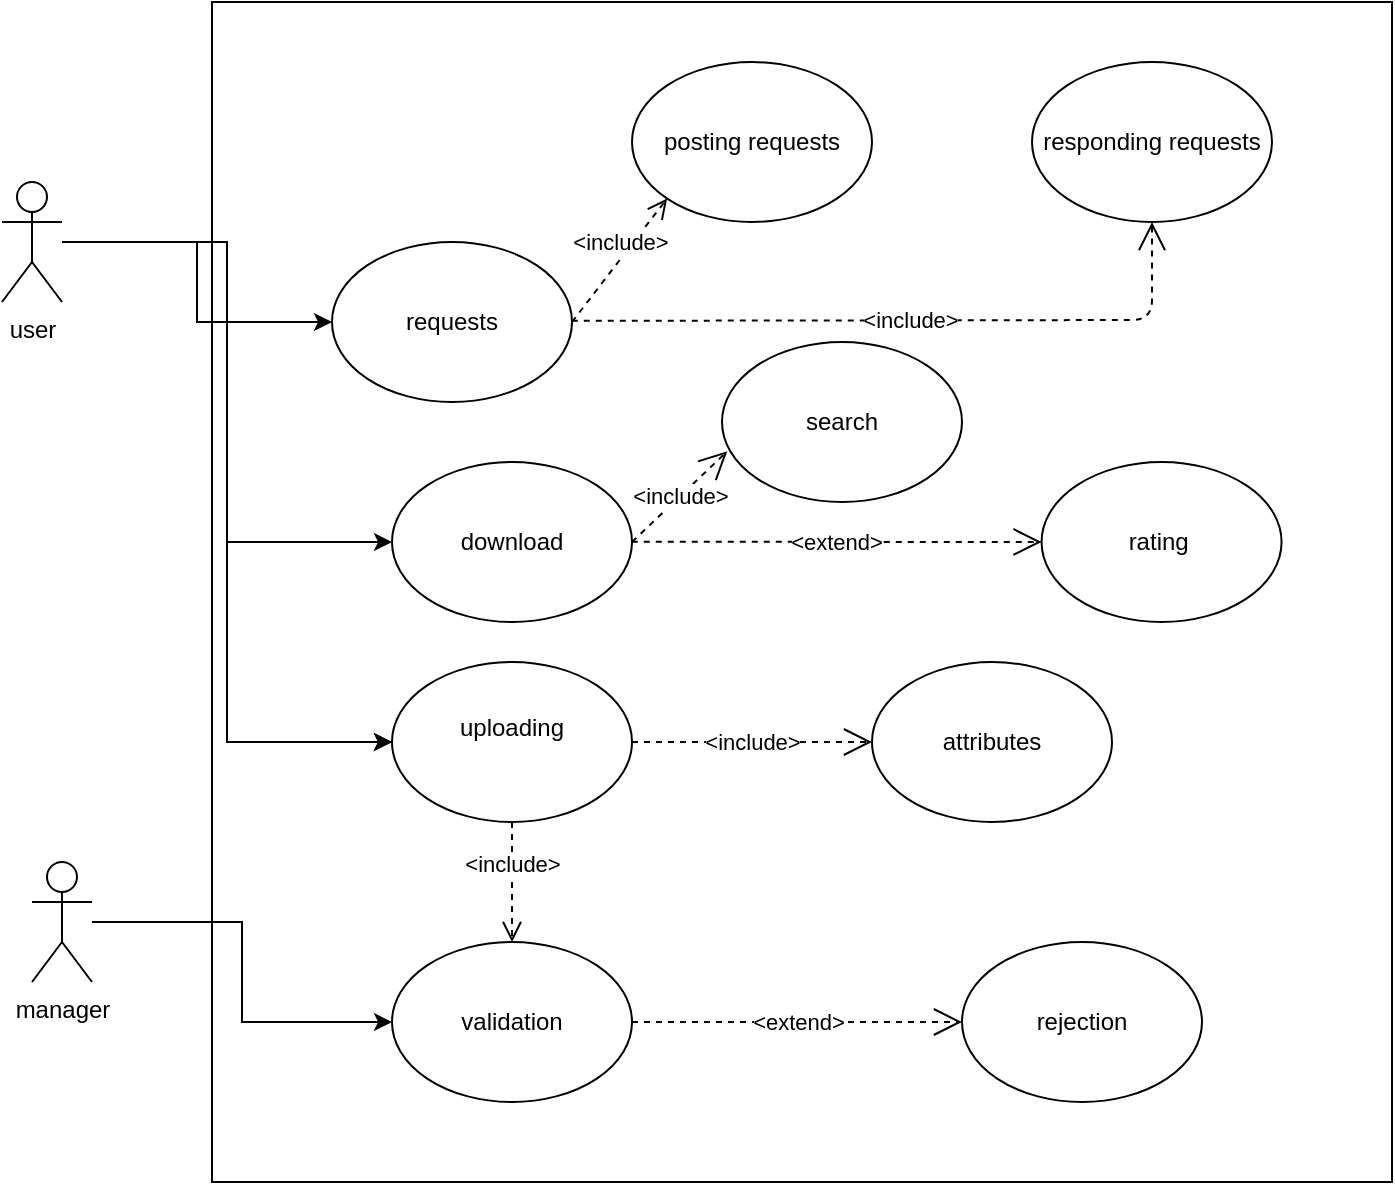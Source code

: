 <mxfile version="10.6.1" type="github"><diagram id="0HqVr5rBf0FaAJESP0WC" name="Page-1"><mxGraphModel dx="917" dy="617" grid="1" gridSize="10" guides="1" tooltips="1" connect="1" arrows="1" fold="1" page="1" pageScale="1" pageWidth="850" pageHeight="1100" math="0" shadow="0"><root><mxCell id="0"/><mxCell id="1" parent="0"/><mxCell id="h5A1h8DQtLtxnfSDSRdn-1" value="" style="whiteSpace=wrap;html=1;aspect=fixed;" parent="1" vertex="1"><mxGeometry x="145" y="40" width="590" height="590" as="geometry"/></mxCell><mxCell id="h5A1h8DQtLtxnfSDSRdn-2" style="edgeStyle=orthogonalEdgeStyle;rounded=0;orthogonalLoop=1;jettySize=auto;html=1;entryX=0;entryY=0.5;entryDx=0;entryDy=0;" parent="1" source="h5A1h8DQtLtxnfSDSRdn-5" target="h5A1h8DQtLtxnfSDSRdn-11" edge="1"><mxGeometry relative="1" as="geometry"/></mxCell><mxCell id="h5A1h8DQtLtxnfSDSRdn-3" style="edgeStyle=orthogonalEdgeStyle;rounded=0;orthogonalLoop=1;jettySize=auto;html=1;entryX=0;entryY=0.5;entryDx=0;entryDy=0;" parent="1" source="h5A1h8DQtLtxnfSDSRdn-5" target="h5A1h8DQtLtxnfSDSRdn-11" edge="1"><mxGeometry relative="1" as="geometry"/></mxCell><mxCell id="h5A1h8DQtLtxnfSDSRdn-4" style="edgeStyle=orthogonalEdgeStyle;rounded=0;orthogonalLoop=1;jettySize=auto;html=1;entryX=0;entryY=0.5;entryDx=0;entryDy=0;" parent="1" source="h5A1h8DQtLtxnfSDSRdn-5" target="h5A1h8DQtLtxnfSDSRdn-15" edge="1"><mxGeometry relative="1" as="geometry"/></mxCell><mxCell id="h5A1h8DQtLtxnfSDSRdn-5" value="user&lt;br&gt;&lt;br&gt;" style="shape=umlActor;verticalLabelPosition=bottom;labelBackgroundColor=#ffffff;verticalAlign=top;html=1;outlineConnect=0;" parent="1" vertex="1"><mxGeometry x="40" y="130" width="30" height="60" as="geometry"/></mxCell><mxCell id="h5A1h8DQtLtxnfSDSRdn-6" value="requests" style="ellipse;whiteSpace=wrap;html=1;" parent="1" vertex="1"><mxGeometry x="205" y="160" width="120" height="80" as="geometry"/></mxCell><mxCell id="h5A1h8DQtLtxnfSDSRdn-7" value="posting requests" style="ellipse;whiteSpace=wrap;html=1;" parent="1" vertex="1"><mxGeometry x="355" y="70" width="120" height="80" as="geometry"/></mxCell><mxCell id="h5A1h8DQtLtxnfSDSRdn-8" style="edgeStyle=orthogonalEdgeStyle;rounded=0;orthogonalLoop=1;jettySize=auto;html=1;" parent="1" source="h5A1h8DQtLtxnfSDSRdn-9" target="h5A1h8DQtLtxnfSDSRdn-12" edge="1"><mxGeometry relative="1" as="geometry"/></mxCell><mxCell id="h5A1h8DQtLtxnfSDSRdn-9" value="manager" style="shape=umlActor;verticalLabelPosition=bottom;labelBackgroundColor=#ffffff;verticalAlign=top;html=1;outlineConnect=0;" parent="1" vertex="1"><mxGeometry x="55" y="470" width="30" height="60" as="geometry"/></mxCell><mxCell id="h5A1h8DQtLtxnfSDSRdn-10" value="responding requests&lt;br&gt;" style="ellipse;whiteSpace=wrap;html=1;" parent="1" vertex="1"><mxGeometry x="555" y="70" width="120" height="80" as="geometry"/></mxCell><mxCell id="h5A1h8DQtLtxnfSDSRdn-11" value="uploading&lt;br&gt;&lt;br&gt;" style="ellipse;whiteSpace=wrap;html=1;" parent="1" vertex="1"><mxGeometry x="235" y="370" width="120" height="80" as="geometry"/></mxCell><mxCell id="h5A1h8DQtLtxnfSDSRdn-12" value="validation&lt;br&gt;" style="ellipse;whiteSpace=wrap;html=1;" parent="1" vertex="1"><mxGeometry x="235" y="510" width="120" height="80" as="geometry"/></mxCell><mxCell id="h5A1h8DQtLtxnfSDSRdn-13" value="attributes&lt;br&gt;" style="ellipse;whiteSpace=wrap;html=1;" parent="1" vertex="1"><mxGeometry x="475" y="370" width="120" height="80" as="geometry"/></mxCell><mxCell id="h5A1h8DQtLtxnfSDSRdn-14" style="edgeStyle=orthogonalEdgeStyle;rounded=0;orthogonalLoop=1;jettySize=auto;html=1;" parent="1" source="h5A1h8DQtLtxnfSDSRdn-5" target="h5A1h8DQtLtxnfSDSRdn-6" edge="1"><mxGeometry relative="1" as="geometry"/></mxCell><mxCell id="h5A1h8DQtLtxnfSDSRdn-15" value="download" style="ellipse;whiteSpace=wrap;html=1;" parent="1" vertex="1"><mxGeometry x="235" y="270" width="120" height="80" as="geometry"/></mxCell><mxCell id="h5A1h8DQtLtxnfSDSRdn-16" value="search" style="ellipse;whiteSpace=wrap;html=1;" parent="1" vertex="1"><mxGeometry x="400" y="210" width="120" height="80" as="geometry"/></mxCell><mxCell id="h5A1h8DQtLtxnfSDSRdn-17" value="rating&amp;nbsp;" style="ellipse;whiteSpace=wrap;html=1;" parent="1" vertex="1"><mxGeometry x="559.786" y="270" width="120" height="80" as="geometry"/></mxCell><mxCell id="LnJqFv0Wx6JwTLO9Vivo-5" value="rejection" style="ellipse;whiteSpace=wrap;html=1;" vertex="1" parent="1"><mxGeometry x="520" y="510" width="120" height="80" as="geometry"/></mxCell><mxCell id="LnJqFv0Wx6JwTLO9Vivo-19" value="&amp;lt;include&amp;gt;" style="endArrow=open;endSize=12;dashed=1;html=1;exitX=1;exitY=0.5;exitDx=0;exitDy=0;entryX=0.022;entryY=0.683;entryDx=0;entryDy=0;entryPerimeter=0;" edge="1" parent="1" source="h5A1h8DQtLtxnfSDSRdn-15" target="h5A1h8DQtLtxnfSDSRdn-16"><mxGeometry width="160" relative="1" as="geometry"><mxPoint x="275" y="259.5" as="sourcePoint"/><mxPoint x="435" y="259.5" as="targetPoint"/></mxGeometry></mxCell><mxCell id="LnJqFv0Wx6JwTLO9Vivo-22" value="&amp;lt;include&amp;gt;" style="endArrow=open;endSize=12;dashed=1;html=1;exitX=1;exitY=0.5;exitDx=0;exitDy=0;entryX=0;entryY=0.5;entryDx=0;entryDy=0;" edge="1" parent="1" source="h5A1h8DQtLtxnfSDSRdn-11" target="h5A1h8DQtLtxnfSDSRdn-13"><mxGeometry width="160" relative="1" as="geometry"><mxPoint x="360" y="400" as="sourcePoint"/><mxPoint x="430" y="400" as="targetPoint"/></mxGeometry></mxCell><mxCell id="LnJqFv0Wx6JwTLO9Vivo-23" value="&lt;div&gt;&amp;lt;include&amp;gt;&lt;/div&gt;" style="html=1;verticalAlign=bottom;endArrow=open;dashed=1;endSize=8;entryX=0.5;entryY=0;entryDx=0;entryDy=0;" edge="1" parent="1" target="h5A1h8DQtLtxnfSDSRdn-12"><mxGeometry relative="1" as="geometry"><mxPoint x="295" y="450" as="sourcePoint"/><mxPoint x="294.397" y="500.207" as="targetPoint"/></mxGeometry></mxCell><mxCell id="LnJqFv0Wx6JwTLO9Vivo-25" value="&lt;div&gt;&amp;lt;include&amp;gt;&lt;/div&gt;" style="html=1;verticalAlign=bottom;endArrow=open;dashed=1;endSize=8;exitX=1;exitY=0.5;exitDx=0;exitDy=0;entryX=0;entryY=1;entryDx=0;entryDy=0;" edge="1" parent="1" source="h5A1h8DQtLtxnfSDSRdn-6" target="h5A1h8DQtLtxnfSDSRdn-7"><mxGeometry relative="1" as="geometry"><mxPoint x="374.897" y="520.207" as="sourcePoint"/><mxPoint x="374.897" y="580.207" as="targetPoint"/></mxGeometry></mxCell><mxCell id="LnJqFv0Wx6JwTLO9Vivo-27" value="&amp;lt;extend&amp;gt;" style="endArrow=open;endSize=12;dashed=1;html=1;exitX=1;exitY=0.5;exitDx=0;exitDy=0;entryX=0;entryY=0.5;entryDx=0;entryDy=0;" edge="1" parent="1" source="h5A1h8DQtLtxnfSDSRdn-12" target="LnJqFv0Wx6JwTLO9Vivo-5"><mxGeometry width="160" relative="1" as="geometry"><mxPoint x="60" y="650" as="sourcePoint"/><mxPoint x="220" y="650" as="targetPoint"/></mxGeometry></mxCell><mxCell id="LnJqFv0Wx6JwTLO9Vivo-28" value="&amp;lt;extend&amp;gt;" style="endArrow=open;endSize=12;dashed=1;html=1;exitX=1;exitY=0.5;exitDx=0;exitDy=0;entryX=0;entryY=0.5;entryDx=0;entryDy=0;" edge="1" parent="1" target="h5A1h8DQtLtxnfSDSRdn-17"><mxGeometry width="160" relative="1" as="geometry"><mxPoint x="354.897" y="309.862" as="sourcePoint"/><mxPoint x="519.724" y="309.862" as="targetPoint"/></mxGeometry></mxCell><mxCell id="LnJqFv0Wx6JwTLO9Vivo-29" value="&amp;lt;include&amp;gt;" style="endArrow=open;endSize=12;dashed=1;html=1;exitX=1;exitY=0.5;exitDx=0;exitDy=0;entryX=0.5;entryY=1;entryDx=0;entryDy=0;" edge="1" parent="1" target="h5A1h8DQtLtxnfSDSRdn-10"><mxGeometry width="160" relative="1" as="geometry"><mxPoint x="324.897" y="199.414" as="sourcePoint"/><mxPoint x="529.724" y="199.414" as="targetPoint"/><Array as="points"><mxPoint x="615" y="199"/></Array></mxGeometry></mxCell></root></mxGraphModel></diagram></mxfile>